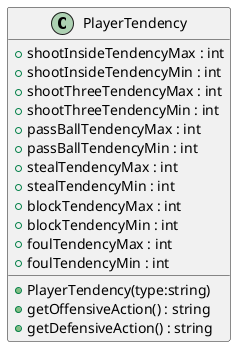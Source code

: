 @startuml PlayerTendency
class PlayerTendency {
    + shootInsideTendencyMax : int
    + shootInsideTendencyMin : int
    + shootThreeTendencyMax : int
    + shootThreeTendencyMin : int
    + passBallTendencyMax : int
    + passBallTendencyMin : int
    + stealTendencyMax : int
    + stealTendencyMin : int
    + blockTendencyMax : int
    + blockTendencyMin : int
    + foulTendencyMax : int
    + foulTendencyMin : int
    + PlayerTendency(type:string)
    + getOffensiveAction() : string
    + getDefensiveAction() : string
}
@enduml
